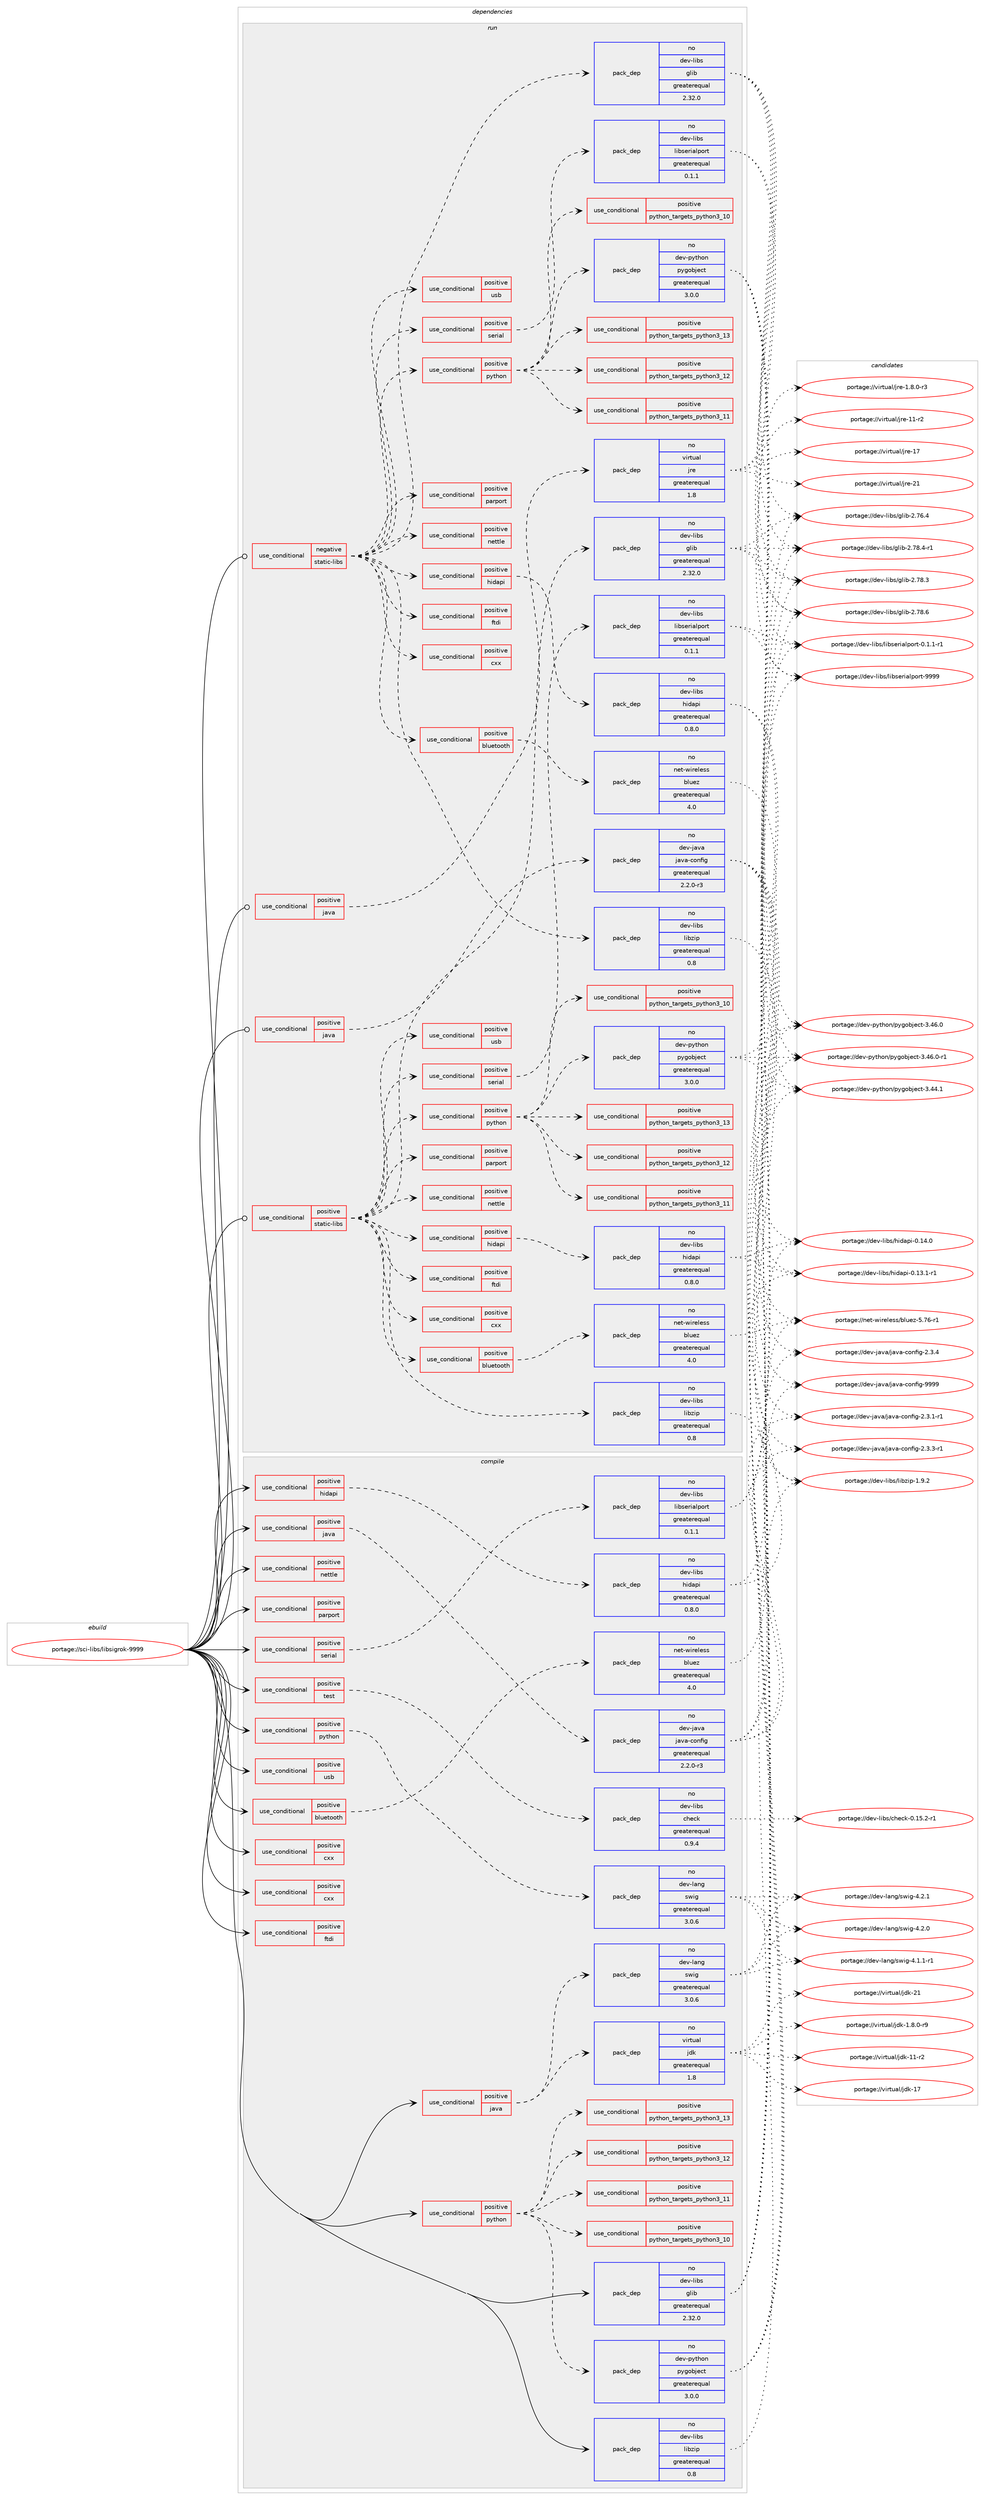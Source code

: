 digraph prolog {

# *************
# Graph options
# *************

newrank=true;
concentrate=true;
compound=true;
graph [rankdir=LR,fontname=Helvetica,fontsize=10,ranksep=1.5];#, ranksep=2.5, nodesep=0.2];
edge  [arrowhead=vee];
node  [fontname=Helvetica,fontsize=10];

# **********
# The ebuild
# **********

subgraph cluster_leftcol {
color=gray;
rank=same;
label=<<i>ebuild</i>>;
id [label="portage://sci-libs/libsigrok-9999", color=red, width=4, href="../sci-libs/libsigrok-9999.svg"];
}

# ****************
# The dependencies
# ****************

subgraph cluster_midcol {
color=gray;
label=<<i>dependencies</i>>;
subgraph cluster_compile {
fillcolor="#eeeeee";
style=filled;
label=<<i>compile</i>>;
subgraph cond104077 {
dependency201967 [label=<<TABLE BORDER="0" CELLBORDER="1" CELLSPACING="0" CELLPADDING="4"><TR><TD ROWSPAN="3" CELLPADDING="10">use_conditional</TD></TR><TR><TD>positive</TD></TR><TR><TD>bluetooth</TD></TR></TABLE>>, shape=none, color=red];
subgraph pack95085 {
dependency201968 [label=<<TABLE BORDER="0" CELLBORDER="1" CELLSPACING="0" CELLPADDING="4" WIDTH="220"><TR><TD ROWSPAN="6" CELLPADDING="30">pack_dep</TD></TR><TR><TD WIDTH="110">no</TD></TR><TR><TD>net-wireless</TD></TR><TR><TD>bluez</TD></TR><TR><TD>greaterequal</TD></TR><TR><TD>4.0</TD></TR></TABLE>>, shape=none, color=blue];
}
dependency201967:e -> dependency201968:w [weight=20,style="dashed",arrowhead="vee"];
}
id:e -> dependency201967:w [weight=20,style="solid",arrowhead="vee"];
subgraph cond104078 {
dependency201969 [label=<<TABLE BORDER="0" CELLBORDER="1" CELLSPACING="0" CELLPADDING="4"><TR><TD ROWSPAN="3" CELLPADDING="10">use_conditional</TD></TR><TR><TD>positive</TD></TR><TR><TD>cxx</TD></TR></TABLE>>, shape=none, color=red];
# *** BEGIN UNKNOWN DEPENDENCY TYPE (TODO) ***
# dependency201969 -> package_dependency(portage://sci-libs/libsigrok-9999,install,no,app-text,doxygen,none,[,,],[],[])
# *** END UNKNOWN DEPENDENCY TYPE (TODO) ***

}
id:e -> dependency201969:w [weight=20,style="solid",arrowhead="vee"];
subgraph cond104079 {
dependency201970 [label=<<TABLE BORDER="0" CELLBORDER="1" CELLSPACING="0" CELLPADDING="4"><TR><TD ROWSPAN="3" CELLPADDING="10">use_conditional</TD></TR><TR><TD>positive</TD></TR><TR><TD>cxx</TD></TR></TABLE>>, shape=none, color=red];
# *** BEGIN UNKNOWN DEPENDENCY TYPE (TODO) ***
# dependency201970 -> package_dependency(portage://sci-libs/libsigrok-9999,install,no,dev-cpp,glibmm,none,[,,],[slot(2)],[])
# *** END UNKNOWN DEPENDENCY TYPE (TODO) ***

}
id:e -> dependency201970:w [weight=20,style="solid",arrowhead="vee"];
subgraph cond104080 {
dependency201971 [label=<<TABLE BORDER="0" CELLBORDER="1" CELLSPACING="0" CELLPADDING="4"><TR><TD ROWSPAN="3" CELLPADDING="10">use_conditional</TD></TR><TR><TD>positive</TD></TR><TR><TD>ftdi</TD></TR></TABLE>>, shape=none, color=red];
# *** BEGIN UNKNOWN DEPENDENCY TYPE (TODO) ***
# dependency201971 -> package_dependency(portage://sci-libs/libsigrok-9999,install,no,dev-embedded,libftdi,none,[,,],[slot(1)],[])
# *** END UNKNOWN DEPENDENCY TYPE (TODO) ***

}
id:e -> dependency201971:w [weight=20,style="solid",arrowhead="vee"];
subgraph cond104081 {
dependency201972 [label=<<TABLE BORDER="0" CELLBORDER="1" CELLSPACING="0" CELLPADDING="4"><TR><TD ROWSPAN="3" CELLPADDING="10">use_conditional</TD></TR><TR><TD>positive</TD></TR><TR><TD>hidapi</TD></TR></TABLE>>, shape=none, color=red];
subgraph pack95086 {
dependency201973 [label=<<TABLE BORDER="0" CELLBORDER="1" CELLSPACING="0" CELLPADDING="4" WIDTH="220"><TR><TD ROWSPAN="6" CELLPADDING="30">pack_dep</TD></TR><TR><TD WIDTH="110">no</TD></TR><TR><TD>dev-libs</TD></TR><TR><TD>hidapi</TD></TR><TR><TD>greaterequal</TD></TR><TR><TD>0.8.0</TD></TR></TABLE>>, shape=none, color=blue];
}
dependency201972:e -> dependency201973:w [weight=20,style="dashed",arrowhead="vee"];
}
id:e -> dependency201972:w [weight=20,style="solid",arrowhead="vee"];
subgraph cond104082 {
dependency201974 [label=<<TABLE BORDER="0" CELLBORDER="1" CELLSPACING="0" CELLPADDING="4"><TR><TD ROWSPAN="3" CELLPADDING="10">use_conditional</TD></TR><TR><TD>positive</TD></TR><TR><TD>java</TD></TR></TABLE>>, shape=none, color=red];
subgraph pack95087 {
dependency201975 [label=<<TABLE BORDER="0" CELLBORDER="1" CELLSPACING="0" CELLPADDING="4" WIDTH="220"><TR><TD ROWSPAN="6" CELLPADDING="30">pack_dep</TD></TR><TR><TD WIDTH="110">no</TD></TR><TR><TD>dev-java</TD></TR><TR><TD>java-config</TD></TR><TR><TD>greaterequal</TD></TR><TR><TD>2.2.0-r3</TD></TR></TABLE>>, shape=none, color=blue];
}
dependency201974:e -> dependency201975:w [weight=20,style="dashed",arrowhead="vee"];
}
id:e -> dependency201974:w [weight=20,style="solid",arrowhead="vee"];
subgraph cond104083 {
dependency201976 [label=<<TABLE BORDER="0" CELLBORDER="1" CELLSPACING="0" CELLPADDING="4"><TR><TD ROWSPAN="3" CELLPADDING="10">use_conditional</TD></TR><TR><TD>positive</TD></TR><TR><TD>java</TD></TR></TABLE>>, shape=none, color=red];
subgraph pack95088 {
dependency201977 [label=<<TABLE BORDER="0" CELLBORDER="1" CELLSPACING="0" CELLPADDING="4" WIDTH="220"><TR><TD ROWSPAN="6" CELLPADDING="30">pack_dep</TD></TR><TR><TD WIDTH="110">no</TD></TR><TR><TD>dev-lang</TD></TR><TR><TD>swig</TD></TR><TR><TD>greaterequal</TD></TR><TR><TD>3.0.6</TD></TR></TABLE>>, shape=none, color=blue];
}
dependency201976:e -> dependency201977:w [weight=20,style="dashed",arrowhead="vee"];
subgraph pack95089 {
dependency201978 [label=<<TABLE BORDER="0" CELLBORDER="1" CELLSPACING="0" CELLPADDING="4" WIDTH="220"><TR><TD ROWSPAN="6" CELLPADDING="30">pack_dep</TD></TR><TR><TD WIDTH="110">no</TD></TR><TR><TD>virtual</TD></TR><TR><TD>jdk</TD></TR><TR><TD>greaterequal</TD></TR><TR><TD>1.8</TD></TR></TABLE>>, shape=none, color=blue];
}
dependency201976:e -> dependency201978:w [weight=20,style="dashed",arrowhead="vee"];
}
id:e -> dependency201976:w [weight=20,style="solid",arrowhead="vee"];
subgraph cond104084 {
dependency201979 [label=<<TABLE BORDER="0" CELLBORDER="1" CELLSPACING="0" CELLPADDING="4"><TR><TD ROWSPAN="3" CELLPADDING="10">use_conditional</TD></TR><TR><TD>positive</TD></TR><TR><TD>nettle</TD></TR></TABLE>>, shape=none, color=red];
# *** BEGIN UNKNOWN DEPENDENCY TYPE (TODO) ***
# dependency201979 -> package_dependency(portage://sci-libs/libsigrok-9999,install,no,dev-libs,nettle,none,[,,],any_same_slot,[])
# *** END UNKNOWN DEPENDENCY TYPE (TODO) ***

}
id:e -> dependency201979:w [weight=20,style="solid",arrowhead="vee"];
subgraph cond104085 {
dependency201980 [label=<<TABLE BORDER="0" CELLBORDER="1" CELLSPACING="0" CELLPADDING="4"><TR><TD ROWSPAN="3" CELLPADDING="10">use_conditional</TD></TR><TR><TD>positive</TD></TR><TR><TD>parport</TD></TR></TABLE>>, shape=none, color=red];
# *** BEGIN UNKNOWN DEPENDENCY TYPE (TODO) ***
# dependency201980 -> package_dependency(portage://sci-libs/libsigrok-9999,install,no,sys-libs,libieee1284,none,[,,],[],[])
# *** END UNKNOWN DEPENDENCY TYPE (TODO) ***

}
id:e -> dependency201980:w [weight=20,style="solid",arrowhead="vee"];
subgraph cond104086 {
dependency201981 [label=<<TABLE BORDER="0" CELLBORDER="1" CELLSPACING="0" CELLPADDING="4"><TR><TD ROWSPAN="3" CELLPADDING="10">use_conditional</TD></TR><TR><TD>positive</TD></TR><TR><TD>python</TD></TR></TABLE>>, shape=none, color=red];
subgraph cond104087 {
dependency201982 [label=<<TABLE BORDER="0" CELLBORDER="1" CELLSPACING="0" CELLPADDING="4"><TR><TD ROWSPAN="3" CELLPADDING="10">use_conditional</TD></TR><TR><TD>positive</TD></TR><TR><TD>python_targets_python3_10</TD></TR></TABLE>>, shape=none, color=red];
# *** BEGIN UNKNOWN DEPENDENCY TYPE (TODO) ***
# dependency201982 -> package_dependency(portage://sci-libs/libsigrok-9999,install,no,dev-lang,python,none,[,,],[slot(3.10)],[])
# *** END UNKNOWN DEPENDENCY TYPE (TODO) ***

}
dependency201981:e -> dependency201982:w [weight=20,style="dashed",arrowhead="vee"];
subgraph cond104088 {
dependency201983 [label=<<TABLE BORDER="0" CELLBORDER="1" CELLSPACING="0" CELLPADDING="4"><TR><TD ROWSPAN="3" CELLPADDING="10">use_conditional</TD></TR><TR><TD>positive</TD></TR><TR><TD>python_targets_python3_11</TD></TR></TABLE>>, shape=none, color=red];
# *** BEGIN UNKNOWN DEPENDENCY TYPE (TODO) ***
# dependency201983 -> package_dependency(portage://sci-libs/libsigrok-9999,install,no,dev-lang,python,none,[,,],[slot(3.11)],[])
# *** END UNKNOWN DEPENDENCY TYPE (TODO) ***

}
dependency201981:e -> dependency201983:w [weight=20,style="dashed",arrowhead="vee"];
subgraph cond104089 {
dependency201984 [label=<<TABLE BORDER="0" CELLBORDER="1" CELLSPACING="0" CELLPADDING="4"><TR><TD ROWSPAN="3" CELLPADDING="10">use_conditional</TD></TR><TR><TD>positive</TD></TR><TR><TD>python_targets_python3_12</TD></TR></TABLE>>, shape=none, color=red];
# *** BEGIN UNKNOWN DEPENDENCY TYPE (TODO) ***
# dependency201984 -> package_dependency(portage://sci-libs/libsigrok-9999,install,no,dev-lang,python,none,[,,],[slot(3.12)],[])
# *** END UNKNOWN DEPENDENCY TYPE (TODO) ***

}
dependency201981:e -> dependency201984:w [weight=20,style="dashed",arrowhead="vee"];
subgraph cond104090 {
dependency201985 [label=<<TABLE BORDER="0" CELLBORDER="1" CELLSPACING="0" CELLPADDING="4"><TR><TD ROWSPAN="3" CELLPADDING="10">use_conditional</TD></TR><TR><TD>positive</TD></TR><TR><TD>python_targets_python3_13</TD></TR></TABLE>>, shape=none, color=red];
# *** BEGIN UNKNOWN DEPENDENCY TYPE (TODO) ***
# dependency201985 -> package_dependency(portage://sci-libs/libsigrok-9999,install,no,dev-lang,python,none,[,,],[slot(3.13)],[])
# *** END UNKNOWN DEPENDENCY TYPE (TODO) ***

}
dependency201981:e -> dependency201985:w [weight=20,style="dashed",arrowhead="vee"];
subgraph pack95090 {
dependency201986 [label=<<TABLE BORDER="0" CELLBORDER="1" CELLSPACING="0" CELLPADDING="4" WIDTH="220"><TR><TD ROWSPAN="6" CELLPADDING="30">pack_dep</TD></TR><TR><TD WIDTH="110">no</TD></TR><TR><TD>dev-python</TD></TR><TR><TD>pygobject</TD></TR><TR><TD>greaterequal</TD></TR><TR><TD>3.0.0</TD></TR></TABLE>>, shape=none, color=blue];
}
dependency201981:e -> dependency201986:w [weight=20,style="dashed",arrowhead="vee"];
}
id:e -> dependency201981:w [weight=20,style="solid",arrowhead="vee"];
subgraph cond104091 {
dependency201987 [label=<<TABLE BORDER="0" CELLBORDER="1" CELLSPACING="0" CELLPADDING="4"><TR><TD ROWSPAN="3" CELLPADDING="10">use_conditional</TD></TR><TR><TD>positive</TD></TR><TR><TD>python</TD></TR></TABLE>>, shape=none, color=red];
subgraph pack95091 {
dependency201988 [label=<<TABLE BORDER="0" CELLBORDER="1" CELLSPACING="0" CELLPADDING="4" WIDTH="220"><TR><TD ROWSPAN="6" CELLPADDING="30">pack_dep</TD></TR><TR><TD WIDTH="110">no</TD></TR><TR><TD>dev-lang</TD></TR><TR><TD>swig</TD></TR><TR><TD>greaterequal</TD></TR><TR><TD>3.0.6</TD></TR></TABLE>>, shape=none, color=blue];
}
dependency201987:e -> dependency201988:w [weight=20,style="dashed",arrowhead="vee"];
# *** BEGIN UNKNOWN DEPENDENCY TYPE (TODO) ***
# dependency201987 -> package_dependency(portage://sci-libs/libsigrok-9999,install,no,dev-python,numpy,none,[,,],[],[use(optenable(python_targets_python3_10),negative),use(optenable(python_targets_python3_11),negative),use(optenable(python_targets_python3_12),negative),use(optenable(python_targets_python3_13),negative)])
# *** END UNKNOWN DEPENDENCY TYPE (TODO) ***

# *** BEGIN UNKNOWN DEPENDENCY TYPE (TODO) ***
# dependency201987 -> package_dependency(portage://sci-libs/libsigrok-9999,install,no,dev-python,setuptools,none,[,,],[],[use(optenable(python_targets_python3_10),negative),use(optenable(python_targets_python3_11),negative),use(optenable(python_targets_python3_12),negative),use(optenable(python_targets_python3_13),negative)])
# *** END UNKNOWN DEPENDENCY TYPE (TODO) ***

}
id:e -> dependency201987:w [weight=20,style="solid",arrowhead="vee"];
subgraph cond104092 {
dependency201989 [label=<<TABLE BORDER="0" CELLBORDER="1" CELLSPACING="0" CELLPADDING="4"><TR><TD ROWSPAN="3" CELLPADDING="10">use_conditional</TD></TR><TR><TD>positive</TD></TR><TR><TD>serial</TD></TR></TABLE>>, shape=none, color=red];
subgraph pack95092 {
dependency201990 [label=<<TABLE BORDER="0" CELLBORDER="1" CELLSPACING="0" CELLPADDING="4" WIDTH="220"><TR><TD ROWSPAN="6" CELLPADDING="30">pack_dep</TD></TR><TR><TD WIDTH="110">no</TD></TR><TR><TD>dev-libs</TD></TR><TR><TD>libserialport</TD></TR><TR><TD>greaterequal</TD></TR><TR><TD>0.1.1</TD></TR></TABLE>>, shape=none, color=blue];
}
dependency201989:e -> dependency201990:w [weight=20,style="dashed",arrowhead="vee"];
}
id:e -> dependency201989:w [weight=20,style="solid",arrowhead="vee"];
subgraph cond104093 {
dependency201991 [label=<<TABLE BORDER="0" CELLBORDER="1" CELLSPACING="0" CELLPADDING="4"><TR><TD ROWSPAN="3" CELLPADDING="10">use_conditional</TD></TR><TR><TD>positive</TD></TR><TR><TD>test</TD></TR></TABLE>>, shape=none, color=red];
subgraph pack95093 {
dependency201992 [label=<<TABLE BORDER="0" CELLBORDER="1" CELLSPACING="0" CELLPADDING="4" WIDTH="220"><TR><TD ROWSPAN="6" CELLPADDING="30">pack_dep</TD></TR><TR><TD WIDTH="110">no</TD></TR><TR><TD>dev-libs</TD></TR><TR><TD>check</TD></TR><TR><TD>greaterequal</TD></TR><TR><TD>0.9.4</TD></TR></TABLE>>, shape=none, color=blue];
}
dependency201991:e -> dependency201992:w [weight=20,style="dashed",arrowhead="vee"];
}
id:e -> dependency201991:w [weight=20,style="solid",arrowhead="vee"];
subgraph cond104094 {
dependency201993 [label=<<TABLE BORDER="0" CELLBORDER="1" CELLSPACING="0" CELLPADDING="4"><TR><TD ROWSPAN="3" CELLPADDING="10">use_conditional</TD></TR><TR><TD>positive</TD></TR><TR><TD>usb</TD></TR></TABLE>>, shape=none, color=red];
# *** BEGIN UNKNOWN DEPENDENCY TYPE (TODO) ***
# dependency201993 -> package_dependency(portage://sci-libs/libsigrok-9999,install,no,virtual,libusb,none,[,,],[slot(1)],[])
# *** END UNKNOWN DEPENDENCY TYPE (TODO) ***

}
id:e -> dependency201993:w [weight=20,style="solid",arrowhead="vee"];
subgraph pack95094 {
dependency201994 [label=<<TABLE BORDER="0" CELLBORDER="1" CELLSPACING="0" CELLPADDING="4" WIDTH="220"><TR><TD ROWSPAN="6" CELLPADDING="30">pack_dep</TD></TR><TR><TD WIDTH="110">no</TD></TR><TR><TD>dev-libs</TD></TR><TR><TD>glib</TD></TR><TR><TD>greaterequal</TD></TR><TR><TD>2.32.0</TD></TR></TABLE>>, shape=none, color=blue];
}
id:e -> dependency201994:w [weight=20,style="solid",arrowhead="vee"];
subgraph pack95095 {
dependency201995 [label=<<TABLE BORDER="0" CELLBORDER="1" CELLSPACING="0" CELLPADDING="4" WIDTH="220"><TR><TD ROWSPAN="6" CELLPADDING="30">pack_dep</TD></TR><TR><TD WIDTH="110">no</TD></TR><TR><TD>dev-libs</TD></TR><TR><TD>libzip</TD></TR><TR><TD>greaterequal</TD></TR><TR><TD>0.8</TD></TR></TABLE>>, shape=none, color=blue];
}
id:e -> dependency201995:w [weight=20,style="solid",arrowhead="vee"];
# *** BEGIN UNKNOWN DEPENDENCY TYPE (TODO) ***
# id -> package_dependency(portage://sci-libs/libsigrok-9999,install,no,virtual,pkgconfig,none,[,,],[],[])
# *** END UNKNOWN DEPENDENCY TYPE (TODO) ***

}
subgraph cluster_compileandrun {
fillcolor="#eeeeee";
style=filled;
label=<<i>compile and run</i>>;
}
subgraph cluster_run {
fillcolor="#eeeeee";
style=filled;
label=<<i>run</i>>;
subgraph cond104095 {
dependency201996 [label=<<TABLE BORDER="0" CELLBORDER="1" CELLSPACING="0" CELLPADDING="4"><TR><TD ROWSPAN="3" CELLPADDING="10">use_conditional</TD></TR><TR><TD>negative</TD></TR><TR><TD>static-libs</TD></TR></TABLE>>, shape=none, color=red];
subgraph pack95096 {
dependency201997 [label=<<TABLE BORDER="0" CELLBORDER="1" CELLSPACING="0" CELLPADDING="4" WIDTH="220"><TR><TD ROWSPAN="6" CELLPADDING="30">pack_dep</TD></TR><TR><TD WIDTH="110">no</TD></TR><TR><TD>dev-libs</TD></TR><TR><TD>glib</TD></TR><TR><TD>greaterequal</TD></TR><TR><TD>2.32.0</TD></TR></TABLE>>, shape=none, color=blue];
}
dependency201996:e -> dependency201997:w [weight=20,style="dashed",arrowhead="vee"];
subgraph pack95097 {
dependency201998 [label=<<TABLE BORDER="0" CELLBORDER="1" CELLSPACING="0" CELLPADDING="4" WIDTH="220"><TR><TD ROWSPAN="6" CELLPADDING="30">pack_dep</TD></TR><TR><TD WIDTH="110">no</TD></TR><TR><TD>dev-libs</TD></TR><TR><TD>libzip</TD></TR><TR><TD>greaterequal</TD></TR><TR><TD>0.8</TD></TR></TABLE>>, shape=none, color=blue];
}
dependency201996:e -> dependency201998:w [weight=20,style="dashed",arrowhead="vee"];
subgraph cond104096 {
dependency201999 [label=<<TABLE BORDER="0" CELLBORDER="1" CELLSPACING="0" CELLPADDING="4"><TR><TD ROWSPAN="3" CELLPADDING="10">use_conditional</TD></TR><TR><TD>positive</TD></TR><TR><TD>bluetooth</TD></TR></TABLE>>, shape=none, color=red];
subgraph pack95098 {
dependency202000 [label=<<TABLE BORDER="0" CELLBORDER="1" CELLSPACING="0" CELLPADDING="4" WIDTH="220"><TR><TD ROWSPAN="6" CELLPADDING="30">pack_dep</TD></TR><TR><TD WIDTH="110">no</TD></TR><TR><TD>net-wireless</TD></TR><TR><TD>bluez</TD></TR><TR><TD>greaterequal</TD></TR><TR><TD>4.0</TD></TR></TABLE>>, shape=none, color=blue];
}
dependency201999:e -> dependency202000:w [weight=20,style="dashed",arrowhead="vee"];
}
dependency201996:e -> dependency201999:w [weight=20,style="dashed",arrowhead="vee"];
subgraph cond104097 {
dependency202001 [label=<<TABLE BORDER="0" CELLBORDER="1" CELLSPACING="0" CELLPADDING="4"><TR><TD ROWSPAN="3" CELLPADDING="10">use_conditional</TD></TR><TR><TD>positive</TD></TR><TR><TD>cxx</TD></TR></TABLE>>, shape=none, color=red];
# *** BEGIN UNKNOWN DEPENDENCY TYPE (TODO) ***
# dependency202001 -> package_dependency(portage://sci-libs/libsigrok-9999,run,no,dev-cpp,glibmm,none,[,,],[slot(2)],[])
# *** END UNKNOWN DEPENDENCY TYPE (TODO) ***

}
dependency201996:e -> dependency202001:w [weight=20,style="dashed",arrowhead="vee"];
subgraph cond104098 {
dependency202002 [label=<<TABLE BORDER="0" CELLBORDER="1" CELLSPACING="0" CELLPADDING="4"><TR><TD ROWSPAN="3" CELLPADDING="10">use_conditional</TD></TR><TR><TD>positive</TD></TR><TR><TD>ftdi</TD></TR></TABLE>>, shape=none, color=red];
# *** BEGIN UNKNOWN DEPENDENCY TYPE (TODO) ***
# dependency202002 -> package_dependency(portage://sci-libs/libsigrok-9999,run,no,dev-embedded,libftdi,none,[,,],[slot(1)],[])
# *** END UNKNOWN DEPENDENCY TYPE (TODO) ***

}
dependency201996:e -> dependency202002:w [weight=20,style="dashed",arrowhead="vee"];
subgraph cond104099 {
dependency202003 [label=<<TABLE BORDER="0" CELLBORDER="1" CELLSPACING="0" CELLPADDING="4"><TR><TD ROWSPAN="3" CELLPADDING="10">use_conditional</TD></TR><TR><TD>positive</TD></TR><TR><TD>hidapi</TD></TR></TABLE>>, shape=none, color=red];
subgraph pack95099 {
dependency202004 [label=<<TABLE BORDER="0" CELLBORDER="1" CELLSPACING="0" CELLPADDING="4" WIDTH="220"><TR><TD ROWSPAN="6" CELLPADDING="30">pack_dep</TD></TR><TR><TD WIDTH="110">no</TD></TR><TR><TD>dev-libs</TD></TR><TR><TD>hidapi</TD></TR><TR><TD>greaterequal</TD></TR><TR><TD>0.8.0</TD></TR></TABLE>>, shape=none, color=blue];
}
dependency202003:e -> dependency202004:w [weight=20,style="dashed",arrowhead="vee"];
}
dependency201996:e -> dependency202003:w [weight=20,style="dashed",arrowhead="vee"];
subgraph cond104100 {
dependency202005 [label=<<TABLE BORDER="0" CELLBORDER="1" CELLSPACING="0" CELLPADDING="4"><TR><TD ROWSPAN="3" CELLPADDING="10">use_conditional</TD></TR><TR><TD>positive</TD></TR><TR><TD>nettle</TD></TR></TABLE>>, shape=none, color=red];
# *** BEGIN UNKNOWN DEPENDENCY TYPE (TODO) ***
# dependency202005 -> package_dependency(portage://sci-libs/libsigrok-9999,run,no,dev-libs,nettle,none,[,,],any_same_slot,[])
# *** END UNKNOWN DEPENDENCY TYPE (TODO) ***

}
dependency201996:e -> dependency202005:w [weight=20,style="dashed",arrowhead="vee"];
subgraph cond104101 {
dependency202006 [label=<<TABLE BORDER="0" CELLBORDER="1" CELLSPACING="0" CELLPADDING="4"><TR><TD ROWSPAN="3" CELLPADDING="10">use_conditional</TD></TR><TR><TD>positive</TD></TR><TR><TD>parport</TD></TR></TABLE>>, shape=none, color=red];
# *** BEGIN UNKNOWN DEPENDENCY TYPE (TODO) ***
# dependency202006 -> package_dependency(portage://sci-libs/libsigrok-9999,run,no,sys-libs,libieee1284,none,[,,],[],[])
# *** END UNKNOWN DEPENDENCY TYPE (TODO) ***

}
dependency201996:e -> dependency202006:w [weight=20,style="dashed",arrowhead="vee"];
subgraph cond104102 {
dependency202007 [label=<<TABLE BORDER="0" CELLBORDER="1" CELLSPACING="0" CELLPADDING="4"><TR><TD ROWSPAN="3" CELLPADDING="10">use_conditional</TD></TR><TR><TD>positive</TD></TR><TR><TD>python</TD></TR></TABLE>>, shape=none, color=red];
subgraph cond104103 {
dependency202008 [label=<<TABLE BORDER="0" CELLBORDER="1" CELLSPACING="0" CELLPADDING="4"><TR><TD ROWSPAN="3" CELLPADDING="10">use_conditional</TD></TR><TR><TD>positive</TD></TR><TR><TD>python_targets_python3_10</TD></TR></TABLE>>, shape=none, color=red];
# *** BEGIN UNKNOWN DEPENDENCY TYPE (TODO) ***
# dependency202008 -> package_dependency(portage://sci-libs/libsigrok-9999,run,no,dev-lang,python,none,[,,],[slot(3.10)],[])
# *** END UNKNOWN DEPENDENCY TYPE (TODO) ***

}
dependency202007:e -> dependency202008:w [weight=20,style="dashed",arrowhead="vee"];
subgraph cond104104 {
dependency202009 [label=<<TABLE BORDER="0" CELLBORDER="1" CELLSPACING="0" CELLPADDING="4"><TR><TD ROWSPAN="3" CELLPADDING="10">use_conditional</TD></TR><TR><TD>positive</TD></TR><TR><TD>python_targets_python3_11</TD></TR></TABLE>>, shape=none, color=red];
# *** BEGIN UNKNOWN DEPENDENCY TYPE (TODO) ***
# dependency202009 -> package_dependency(portage://sci-libs/libsigrok-9999,run,no,dev-lang,python,none,[,,],[slot(3.11)],[])
# *** END UNKNOWN DEPENDENCY TYPE (TODO) ***

}
dependency202007:e -> dependency202009:w [weight=20,style="dashed",arrowhead="vee"];
subgraph cond104105 {
dependency202010 [label=<<TABLE BORDER="0" CELLBORDER="1" CELLSPACING="0" CELLPADDING="4"><TR><TD ROWSPAN="3" CELLPADDING="10">use_conditional</TD></TR><TR><TD>positive</TD></TR><TR><TD>python_targets_python3_12</TD></TR></TABLE>>, shape=none, color=red];
# *** BEGIN UNKNOWN DEPENDENCY TYPE (TODO) ***
# dependency202010 -> package_dependency(portage://sci-libs/libsigrok-9999,run,no,dev-lang,python,none,[,,],[slot(3.12)],[])
# *** END UNKNOWN DEPENDENCY TYPE (TODO) ***

}
dependency202007:e -> dependency202010:w [weight=20,style="dashed",arrowhead="vee"];
subgraph cond104106 {
dependency202011 [label=<<TABLE BORDER="0" CELLBORDER="1" CELLSPACING="0" CELLPADDING="4"><TR><TD ROWSPAN="3" CELLPADDING="10">use_conditional</TD></TR><TR><TD>positive</TD></TR><TR><TD>python_targets_python3_13</TD></TR></TABLE>>, shape=none, color=red];
# *** BEGIN UNKNOWN DEPENDENCY TYPE (TODO) ***
# dependency202011 -> package_dependency(portage://sci-libs/libsigrok-9999,run,no,dev-lang,python,none,[,,],[slot(3.13)],[])
# *** END UNKNOWN DEPENDENCY TYPE (TODO) ***

}
dependency202007:e -> dependency202011:w [weight=20,style="dashed",arrowhead="vee"];
subgraph pack95100 {
dependency202012 [label=<<TABLE BORDER="0" CELLBORDER="1" CELLSPACING="0" CELLPADDING="4" WIDTH="220"><TR><TD ROWSPAN="6" CELLPADDING="30">pack_dep</TD></TR><TR><TD WIDTH="110">no</TD></TR><TR><TD>dev-python</TD></TR><TR><TD>pygobject</TD></TR><TR><TD>greaterequal</TD></TR><TR><TD>3.0.0</TD></TR></TABLE>>, shape=none, color=blue];
}
dependency202007:e -> dependency202012:w [weight=20,style="dashed",arrowhead="vee"];
}
dependency201996:e -> dependency202007:w [weight=20,style="dashed",arrowhead="vee"];
subgraph cond104107 {
dependency202013 [label=<<TABLE BORDER="0" CELLBORDER="1" CELLSPACING="0" CELLPADDING="4"><TR><TD ROWSPAN="3" CELLPADDING="10">use_conditional</TD></TR><TR><TD>positive</TD></TR><TR><TD>serial</TD></TR></TABLE>>, shape=none, color=red];
subgraph pack95101 {
dependency202014 [label=<<TABLE BORDER="0" CELLBORDER="1" CELLSPACING="0" CELLPADDING="4" WIDTH="220"><TR><TD ROWSPAN="6" CELLPADDING="30">pack_dep</TD></TR><TR><TD WIDTH="110">no</TD></TR><TR><TD>dev-libs</TD></TR><TR><TD>libserialport</TD></TR><TR><TD>greaterequal</TD></TR><TR><TD>0.1.1</TD></TR></TABLE>>, shape=none, color=blue];
}
dependency202013:e -> dependency202014:w [weight=20,style="dashed",arrowhead="vee"];
}
dependency201996:e -> dependency202013:w [weight=20,style="dashed",arrowhead="vee"];
subgraph cond104108 {
dependency202015 [label=<<TABLE BORDER="0" CELLBORDER="1" CELLSPACING="0" CELLPADDING="4"><TR><TD ROWSPAN="3" CELLPADDING="10">use_conditional</TD></TR><TR><TD>positive</TD></TR><TR><TD>usb</TD></TR></TABLE>>, shape=none, color=red];
# *** BEGIN UNKNOWN DEPENDENCY TYPE (TODO) ***
# dependency202015 -> package_dependency(portage://sci-libs/libsigrok-9999,run,no,virtual,libusb,none,[,,],[slot(1)],[])
# *** END UNKNOWN DEPENDENCY TYPE (TODO) ***

}
dependency201996:e -> dependency202015:w [weight=20,style="dashed",arrowhead="vee"];
}
id:e -> dependency201996:w [weight=20,style="solid",arrowhead="odot"];
subgraph cond104109 {
dependency202016 [label=<<TABLE BORDER="0" CELLBORDER="1" CELLSPACING="0" CELLPADDING="4"><TR><TD ROWSPAN="3" CELLPADDING="10">use_conditional</TD></TR><TR><TD>positive</TD></TR><TR><TD>java</TD></TR></TABLE>>, shape=none, color=red];
subgraph pack95102 {
dependency202017 [label=<<TABLE BORDER="0" CELLBORDER="1" CELLSPACING="0" CELLPADDING="4" WIDTH="220"><TR><TD ROWSPAN="6" CELLPADDING="30">pack_dep</TD></TR><TR><TD WIDTH="110">no</TD></TR><TR><TD>dev-java</TD></TR><TR><TD>java-config</TD></TR><TR><TD>greaterequal</TD></TR><TR><TD>2.2.0-r3</TD></TR></TABLE>>, shape=none, color=blue];
}
dependency202016:e -> dependency202017:w [weight=20,style="dashed",arrowhead="vee"];
}
id:e -> dependency202016:w [weight=20,style="solid",arrowhead="odot"];
subgraph cond104110 {
dependency202018 [label=<<TABLE BORDER="0" CELLBORDER="1" CELLSPACING="0" CELLPADDING="4"><TR><TD ROWSPAN="3" CELLPADDING="10">use_conditional</TD></TR><TR><TD>positive</TD></TR><TR><TD>java</TD></TR></TABLE>>, shape=none, color=red];
subgraph pack95103 {
dependency202019 [label=<<TABLE BORDER="0" CELLBORDER="1" CELLSPACING="0" CELLPADDING="4" WIDTH="220"><TR><TD ROWSPAN="6" CELLPADDING="30">pack_dep</TD></TR><TR><TD WIDTH="110">no</TD></TR><TR><TD>virtual</TD></TR><TR><TD>jre</TD></TR><TR><TD>greaterequal</TD></TR><TR><TD>1.8</TD></TR></TABLE>>, shape=none, color=blue];
}
dependency202018:e -> dependency202019:w [weight=20,style="dashed",arrowhead="vee"];
}
id:e -> dependency202018:w [weight=20,style="solid",arrowhead="odot"];
subgraph cond104111 {
dependency202020 [label=<<TABLE BORDER="0" CELLBORDER="1" CELLSPACING="0" CELLPADDING="4"><TR><TD ROWSPAN="3" CELLPADDING="10">use_conditional</TD></TR><TR><TD>positive</TD></TR><TR><TD>static-libs</TD></TR></TABLE>>, shape=none, color=red];
subgraph pack95104 {
dependency202021 [label=<<TABLE BORDER="0" CELLBORDER="1" CELLSPACING="0" CELLPADDING="4" WIDTH="220"><TR><TD ROWSPAN="6" CELLPADDING="30">pack_dep</TD></TR><TR><TD WIDTH="110">no</TD></TR><TR><TD>dev-libs</TD></TR><TR><TD>glib</TD></TR><TR><TD>greaterequal</TD></TR><TR><TD>2.32.0</TD></TR></TABLE>>, shape=none, color=blue];
}
dependency202020:e -> dependency202021:w [weight=20,style="dashed",arrowhead="vee"];
subgraph pack95105 {
dependency202022 [label=<<TABLE BORDER="0" CELLBORDER="1" CELLSPACING="0" CELLPADDING="4" WIDTH="220"><TR><TD ROWSPAN="6" CELLPADDING="30">pack_dep</TD></TR><TR><TD WIDTH="110">no</TD></TR><TR><TD>dev-libs</TD></TR><TR><TD>libzip</TD></TR><TR><TD>greaterequal</TD></TR><TR><TD>0.8</TD></TR></TABLE>>, shape=none, color=blue];
}
dependency202020:e -> dependency202022:w [weight=20,style="dashed",arrowhead="vee"];
subgraph cond104112 {
dependency202023 [label=<<TABLE BORDER="0" CELLBORDER="1" CELLSPACING="0" CELLPADDING="4"><TR><TD ROWSPAN="3" CELLPADDING="10">use_conditional</TD></TR><TR><TD>positive</TD></TR><TR><TD>bluetooth</TD></TR></TABLE>>, shape=none, color=red];
subgraph pack95106 {
dependency202024 [label=<<TABLE BORDER="0" CELLBORDER="1" CELLSPACING="0" CELLPADDING="4" WIDTH="220"><TR><TD ROWSPAN="6" CELLPADDING="30">pack_dep</TD></TR><TR><TD WIDTH="110">no</TD></TR><TR><TD>net-wireless</TD></TR><TR><TD>bluez</TD></TR><TR><TD>greaterequal</TD></TR><TR><TD>4.0</TD></TR></TABLE>>, shape=none, color=blue];
}
dependency202023:e -> dependency202024:w [weight=20,style="dashed",arrowhead="vee"];
}
dependency202020:e -> dependency202023:w [weight=20,style="dashed",arrowhead="vee"];
subgraph cond104113 {
dependency202025 [label=<<TABLE BORDER="0" CELLBORDER="1" CELLSPACING="0" CELLPADDING="4"><TR><TD ROWSPAN="3" CELLPADDING="10">use_conditional</TD></TR><TR><TD>positive</TD></TR><TR><TD>cxx</TD></TR></TABLE>>, shape=none, color=red];
# *** BEGIN UNKNOWN DEPENDENCY TYPE (TODO) ***
# dependency202025 -> package_dependency(portage://sci-libs/libsigrok-9999,run,no,dev-cpp,glibmm,none,[,,],[slot(2)],[use(enable(static-libs),positive)])
# *** END UNKNOWN DEPENDENCY TYPE (TODO) ***

}
dependency202020:e -> dependency202025:w [weight=20,style="dashed",arrowhead="vee"];
subgraph cond104114 {
dependency202026 [label=<<TABLE BORDER="0" CELLBORDER="1" CELLSPACING="0" CELLPADDING="4"><TR><TD ROWSPAN="3" CELLPADDING="10">use_conditional</TD></TR><TR><TD>positive</TD></TR><TR><TD>ftdi</TD></TR></TABLE>>, shape=none, color=red];
# *** BEGIN UNKNOWN DEPENDENCY TYPE (TODO) ***
# dependency202026 -> package_dependency(portage://sci-libs/libsigrok-9999,run,no,dev-embedded,libftdi,none,[,,],[slot(1)],[use(enable(static-libs),positive)])
# *** END UNKNOWN DEPENDENCY TYPE (TODO) ***

}
dependency202020:e -> dependency202026:w [weight=20,style="dashed",arrowhead="vee"];
subgraph cond104115 {
dependency202027 [label=<<TABLE BORDER="0" CELLBORDER="1" CELLSPACING="0" CELLPADDING="4"><TR><TD ROWSPAN="3" CELLPADDING="10">use_conditional</TD></TR><TR><TD>positive</TD></TR><TR><TD>hidapi</TD></TR></TABLE>>, shape=none, color=red];
subgraph pack95107 {
dependency202028 [label=<<TABLE BORDER="0" CELLBORDER="1" CELLSPACING="0" CELLPADDING="4" WIDTH="220"><TR><TD ROWSPAN="6" CELLPADDING="30">pack_dep</TD></TR><TR><TD WIDTH="110">no</TD></TR><TR><TD>dev-libs</TD></TR><TR><TD>hidapi</TD></TR><TR><TD>greaterequal</TD></TR><TR><TD>0.8.0</TD></TR></TABLE>>, shape=none, color=blue];
}
dependency202027:e -> dependency202028:w [weight=20,style="dashed",arrowhead="vee"];
}
dependency202020:e -> dependency202027:w [weight=20,style="dashed",arrowhead="vee"];
subgraph cond104116 {
dependency202029 [label=<<TABLE BORDER="0" CELLBORDER="1" CELLSPACING="0" CELLPADDING="4"><TR><TD ROWSPAN="3" CELLPADDING="10">use_conditional</TD></TR><TR><TD>positive</TD></TR><TR><TD>nettle</TD></TR></TABLE>>, shape=none, color=red];
# *** BEGIN UNKNOWN DEPENDENCY TYPE (TODO) ***
# dependency202029 -> package_dependency(portage://sci-libs/libsigrok-9999,run,no,dev-libs,nettle,none,[,,],any_same_slot,[use(enable(static-libs),positive)])
# *** END UNKNOWN DEPENDENCY TYPE (TODO) ***

}
dependency202020:e -> dependency202029:w [weight=20,style="dashed",arrowhead="vee"];
subgraph cond104117 {
dependency202030 [label=<<TABLE BORDER="0" CELLBORDER="1" CELLSPACING="0" CELLPADDING="4"><TR><TD ROWSPAN="3" CELLPADDING="10">use_conditional</TD></TR><TR><TD>positive</TD></TR><TR><TD>parport</TD></TR></TABLE>>, shape=none, color=red];
# *** BEGIN UNKNOWN DEPENDENCY TYPE (TODO) ***
# dependency202030 -> package_dependency(portage://sci-libs/libsigrok-9999,run,no,sys-libs,libieee1284,none,[,,],[],[use(enable(static-libs),positive)])
# *** END UNKNOWN DEPENDENCY TYPE (TODO) ***

}
dependency202020:e -> dependency202030:w [weight=20,style="dashed",arrowhead="vee"];
subgraph cond104118 {
dependency202031 [label=<<TABLE BORDER="0" CELLBORDER="1" CELLSPACING="0" CELLPADDING="4"><TR><TD ROWSPAN="3" CELLPADDING="10">use_conditional</TD></TR><TR><TD>positive</TD></TR><TR><TD>python</TD></TR></TABLE>>, shape=none, color=red];
subgraph cond104119 {
dependency202032 [label=<<TABLE BORDER="0" CELLBORDER="1" CELLSPACING="0" CELLPADDING="4"><TR><TD ROWSPAN="3" CELLPADDING="10">use_conditional</TD></TR><TR><TD>positive</TD></TR><TR><TD>python_targets_python3_10</TD></TR></TABLE>>, shape=none, color=red];
# *** BEGIN UNKNOWN DEPENDENCY TYPE (TODO) ***
# dependency202032 -> package_dependency(portage://sci-libs/libsigrok-9999,run,no,dev-lang,python,none,[,,],[slot(3.10)],[])
# *** END UNKNOWN DEPENDENCY TYPE (TODO) ***

}
dependency202031:e -> dependency202032:w [weight=20,style="dashed",arrowhead="vee"];
subgraph cond104120 {
dependency202033 [label=<<TABLE BORDER="0" CELLBORDER="1" CELLSPACING="0" CELLPADDING="4"><TR><TD ROWSPAN="3" CELLPADDING="10">use_conditional</TD></TR><TR><TD>positive</TD></TR><TR><TD>python_targets_python3_11</TD></TR></TABLE>>, shape=none, color=red];
# *** BEGIN UNKNOWN DEPENDENCY TYPE (TODO) ***
# dependency202033 -> package_dependency(portage://sci-libs/libsigrok-9999,run,no,dev-lang,python,none,[,,],[slot(3.11)],[])
# *** END UNKNOWN DEPENDENCY TYPE (TODO) ***

}
dependency202031:e -> dependency202033:w [weight=20,style="dashed",arrowhead="vee"];
subgraph cond104121 {
dependency202034 [label=<<TABLE BORDER="0" CELLBORDER="1" CELLSPACING="0" CELLPADDING="4"><TR><TD ROWSPAN="3" CELLPADDING="10">use_conditional</TD></TR><TR><TD>positive</TD></TR><TR><TD>python_targets_python3_12</TD></TR></TABLE>>, shape=none, color=red];
# *** BEGIN UNKNOWN DEPENDENCY TYPE (TODO) ***
# dependency202034 -> package_dependency(portage://sci-libs/libsigrok-9999,run,no,dev-lang,python,none,[,,],[slot(3.12)],[])
# *** END UNKNOWN DEPENDENCY TYPE (TODO) ***

}
dependency202031:e -> dependency202034:w [weight=20,style="dashed",arrowhead="vee"];
subgraph cond104122 {
dependency202035 [label=<<TABLE BORDER="0" CELLBORDER="1" CELLSPACING="0" CELLPADDING="4"><TR><TD ROWSPAN="3" CELLPADDING="10">use_conditional</TD></TR><TR><TD>positive</TD></TR><TR><TD>python_targets_python3_13</TD></TR></TABLE>>, shape=none, color=red];
# *** BEGIN UNKNOWN DEPENDENCY TYPE (TODO) ***
# dependency202035 -> package_dependency(portage://sci-libs/libsigrok-9999,run,no,dev-lang,python,none,[,,],[slot(3.13)],[])
# *** END UNKNOWN DEPENDENCY TYPE (TODO) ***

}
dependency202031:e -> dependency202035:w [weight=20,style="dashed",arrowhead="vee"];
subgraph pack95108 {
dependency202036 [label=<<TABLE BORDER="0" CELLBORDER="1" CELLSPACING="0" CELLPADDING="4" WIDTH="220"><TR><TD ROWSPAN="6" CELLPADDING="30">pack_dep</TD></TR><TR><TD WIDTH="110">no</TD></TR><TR><TD>dev-python</TD></TR><TR><TD>pygobject</TD></TR><TR><TD>greaterequal</TD></TR><TR><TD>3.0.0</TD></TR></TABLE>>, shape=none, color=blue];
}
dependency202031:e -> dependency202036:w [weight=20,style="dashed",arrowhead="vee"];
}
dependency202020:e -> dependency202031:w [weight=20,style="dashed",arrowhead="vee"];
subgraph cond104123 {
dependency202037 [label=<<TABLE BORDER="0" CELLBORDER="1" CELLSPACING="0" CELLPADDING="4"><TR><TD ROWSPAN="3" CELLPADDING="10">use_conditional</TD></TR><TR><TD>positive</TD></TR><TR><TD>serial</TD></TR></TABLE>>, shape=none, color=red];
subgraph pack95109 {
dependency202038 [label=<<TABLE BORDER="0" CELLBORDER="1" CELLSPACING="0" CELLPADDING="4" WIDTH="220"><TR><TD ROWSPAN="6" CELLPADDING="30">pack_dep</TD></TR><TR><TD WIDTH="110">no</TD></TR><TR><TD>dev-libs</TD></TR><TR><TD>libserialport</TD></TR><TR><TD>greaterequal</TD></TR><TR><TD>0.1.1</TD></TR></TABLE>>, shape=none, color=blue];
}
dependency202037:e -> dependency202038:w [weight=20,style="dashed",arrowhead="vee"];
}
dependency202020:e -> dependency202037:w [weight=20,style="dashed",arrowhead="vee"];
subgraph cond104124 {
dependency202039 [label=<<TABLE BORDER="0" CELLBORDER="1" CELLSPACING="0" CELLPADDING="4"><TR><TD ROWSPAN="3" CELLPADDING="10">use_conditional</TD></TR><TR><TD>positive</TD></TR><TR><TD>usb</TD></TR></TABLE>>, shape=none, color=red];
# *** BEGIN UNKNOWN DEPENDENCY TYPE (TODO) ***
# dependency202039 -> package_dependency(portage://sci-libs/libsigrok-9999,run,no,virtual,libusb,none,[,,],[slot(1)],[use(enable(static-libs),positive)])
# *** END UNKNOWN DEPENDENCY TYPE (TODO) ***

}
dependency202020:e -> dependency202039:w [weight=20,style="dashed",arrowhead="vee"];
}
id:e -> dependency202020:w [weight=20,style="solid",arrowhead="odot"];
}
}

# **************
# The candidates
# **************

subgraph cluster_choices {
rank=same;
color=gray;
label=<<i>candidates</i>>;

subgraph choice95085 {
color=black;
nodesep=1;
choice11010111645119105114101108101115115479810811710112245534655544511449 [label="portage://net-wireless/bluez-5.76-r1", color=red, width=4,href="../net-wireless/bluez-5.76-r1.svg"];
dependency201968:e -> choice11010111645119105114101108101115115479810811710112245534655544511449:w [style=dotted,weight="100"];
}
subgraph choice95086 {
color=black;
nodesep=1;
choice10010111845108105981154710410510097112105454846495146494511449 [label="portage://dev-libs/hidapi-0.13.1-r1", color=red, width=4,href="../dev-libs/hidapi-0.13.1-r1.svg"];
choice1001011184510810598115471041051009711210545484649524648 [label="portage://dev-libs/hidapi-0.14.0", color=red, width=4,href="../dev-libs/hidapi-0.14.0.svg"];
dependency201973:e -> choice10010111845108105981154710410510097112105454846495146494511449:w [style=dotted,weight="100"];
dependency201973:e -> choice1001011184510810598115471041051009711210545484649524648:w [style=dotted,weight="100"];
}
subgraph choice95087 {
color=black;
nodesep=1;
choice10010111845106971189747106971189745991111101021051034550465146494511449 [label="portage://dev-java/java-config-2.3.1-r1", color=red, width=4,href="../dev-java/java-config-2.3.1-r1.svg"];
choice10010111845106971189747106971189745991111101021051034550465146514511449 [label="portage://dev-java/java-config-2.3.3-r1", color=red, width=4,href="../dev-java/java-config-2.3.3-r1.svg"];
choice1001011184510697118974710697118974599111110102105103455046514652 [label="portage://dev-java/java-config-2.3.4", color=red, width=4,href="../dev-java/java-config-2.3.4.svg"];
choice10010111845106971189747106971189745991111101021051034557575757 [label="portage://dev-java/java-config-9999", color=red, width=4,href="../dev-java/java-config-9999.svg"];
dependency201975:e -> choice10010111845106971189747106971189745991111101021051034550465146494511449:w [style=dotted,weight="100"];
dependency201975:e -> choice10010111845106971189747106971189745991111101021051034550465146514511449:w [style=dotted,weight="100"];
dependency201975:e -> choice1001011184510697118974710697118974599111110102105103455046514652:w [style=dotted,weight="100"];
dependency201975:e -> choice10010111845106971189747106971189745991111101021051034557575757:w [style=dotted,weight="100"];
}
subgraph choice95088 {
color=black;
nodesep=1;
choice1001011184510897110103471151191051034552464946494511449 [label="portage://dev-lang/swig-4.1.1-r1", color=red, width=4,href="../dev-lang/swig-4.1.1-r1.svg"];
choice100101118451089711010347115119105103455246504648 [label="portage://dev-lang/swig-4.2.0", color=red, width=4,href="../dev-lang/swig-4.2.0.svg"];
choice100101118451089711010347115119105103455246504649 [label="portage://dev-lang/swig-4.2.1", color=red, width=4,href="../dev-lang/swig-4.2.1.svg"];
dependency201977:e -> choice1001011184510897110103471151191051034552464946494511449:w [style=dotted,weight="100"];
dependency201977:e -> choice100101118451089711010347115119105103455246504648:w [style=dotted,weight="100"];
dependency201977:e -> choice100101118451089711010347115119105103455246504649:w [style=dotted,weight="100"];
}
subgraph choice95089 {
color=black;
nodesep=1;
choice11810511411611797108471061001074549465646484511457 [label="portage://virtual/jdk-1.8.0-r9", color=red, width=4,href="../virtual/jdk-1.8.0-r9.svg"];
choice11810511411611797108471061001074549494511450 [label="portage://virtual/jdk-11-r2", color=red, width=4,href="../virtual/jdk-11-r2.svg"];
choice1181051141161179710847106100107454955 [label="portage://virtual/jdk-17", color=red, width=4,href="../virtual/jdk-17.svg"];
choice1181051141161179710847106100107455049 [label="portage://virtual/jdk-21", color=red, width=4,href="../virtual/jdk-21.svg"];
dependency201978:e -> choice11810511411611797108471061001074549465646484511457:w [style=dotted,weight="100"];
dependency201978:e -> choice11810511411611797108471061001074549494511450:w [style=dotted,weight="100"];
dependency201978:e -> choice1181051141161179710847106100107454955:w [style=dotted,weight="100"];
dependency201978:e -> choice1181051141161179710847106100107455049:w [style=dotted,weight="100"];
}
subgraph choice95090 {
color=black;
nodesep=1;
choice1001011184511212111610411111047112121103111981061019911645514652524649 [label="portage://dev-python/pygobject-3.44.1", color=red, width=4,href="../dev-python/pygobject-3.44.1.svg"];
choice1001011184511212111610411111047112121103111981061019911645514652544648 [label="portage://dev-python/pygobject-3.46.0", color=red, width=4,href="../dev-python/pygobject-3.46.0.svg"];
choice10010111845112121116104111110471121211031119810610199116455146525446484511449 [label="portage://dev-python/pygobject-3.46.0-r1", color=red, width=4,href="../dev-python/pygobject-3.46.0-r1.svg"];
dependency201986:e -> choice1001011184511212111610411111047112121103111981061019911645514652524649:w [style=dotted,weight="100"];
dependency201986:e -> choice1001011184511212111610411111047112121103111981061019911645514652544648:w [style=dotted,weight="100"];
dependency201986:e -> choice10010111845112121116104111110471121211031119810610199116455146525446484511449:w [style=dotted,weight="100"];
}
subgraph choice95091 {
color=black;
nodesep=1;
choice1001011184510897110103471151191051034552464946494511449 [label="portage://dev-lang/swig-4.1.1-r1", color=red, width=4,href="../dev-lang/swig-4.1.1-r1.svg"];
choice100101118451089711010347115119105103455246504648 [label="portage://dev-lang/swig-4.2.0", color=red, width=4,href="../dev-lang/swig-4.2.0.svg"];
choice100101118451089711010347115119105103455246504649 [label="portage://dev-lang/swig-4.2.1", color=red, width=4,href="../dev-lang/swig-4.2.1.svg"];
dependency201988:e -> choice1001011184510897110103471151191051034552464946494511449:w [style=dotted,weight="100"];
dependency201988:e -> choice100101118451089711010347115119105103455246504648:w [style=dotted,weight="100"];
dependency201988:e -> choice100101118451089711010347115119105103455246504649:w [style=dotted,weight="100"];
}
subgraph choice95092 {
color=black;
nodesep=1;
choice10010111845108105981154710810598115101114105971081121111141164548464946494511449 [label="portage://dev-libs/libserialport-0.1.1-r1", color=red, width=4,href="../dev-libs/libserialport-0.1.1-r1.svg"];
choice10010111845108105981154710810598115101114105971081121111141164557575757 [label="portage://dev-libs/libserialport-9999", color=red, width=4,href="../dev-libs/libserialport-9999.svg"];
dependency201990:e -> choice10010111845108105981154710810598115101114105971081121111141164548464946494511449:w [style=dotted,weight="100"];
dependency201990:e -> choice10010111845108105981154710810598115101114105971081121111141164557575757:w [style=dotted,weight="100"];
}
subgraph choice95093 {
color=black;
nodesep=1;
choice1001011184510810598115479910410199107454846495346504511449 [label="portage://dev-libs/check-0.15.2-r1", color=red, width=4,href="../dev-libs/check-0.15.2-r1.svg"];
dependency201992:e -> choice1001011184510810598115479910410199107454846495346504511449:w [style=dotted,weight="100"];
}
subgraph choice95094 {
color=black;
nodesep=1;
choice1001011184510810598115471031081059845504655544652 [label="portage://dev-libs/glib-2.76.4", color=red, width=4,href="../dev-libs/glib-2.76.4.svg"];
choice1001011184510810598115471031081059845504655564651 [label="portage://dev-libs/glib-2.78.3", color=red, width=4,href="../dev-libs/glib-2.78.3.svg"];
choice10010111845108105981154710310810598455046555646524511449 [label="portage://dev-libs/glib-2.78.4-r1", color=red, width=4,href="../dev-libs/glib-2.78.4-r1.svg"];
choice1001011184510810598115471031081059845504655564654 [label="portage://dev-libs/glib-2.78.6", color=red, width=4,href="../dev-libs/glib-2.78.6.svg"];
dependency201994:e -> choice1001011184510810598115471031081059845504655544652:w [style=dotted,weight="100"];
dependency201994:e -> choice1001011184510810598115471031081059845504655564651:w [style=dotted,weight="100"];
dependency201994:e -> choice10010111845108105981154710310810598455046555646524511449:w [style=dotted,weight="100"];
dependency201994:e -> choice1001011184510810598115471031081059845504655564654:w [style=dotted,weight="100"];
}
subgraph choice95095 {
color=black;
nodesep=1;
choice10010111845108105981154710810598122105112454946574650 [label="portage://dev-libs/libzip-1.9.2", color=red, width=4,href="../dev-libs/libzip-1.9.2.svg"];
dependency201995:e -> choice10010111845108105981154710810598122105112454946574650:w [style=dotted,weight="100"];
}
subgraph choice95096 {
color=black;
nodesep=1;
choice1001011184510810598115471031081059845504655544652 [label="portage://dev-libs/glib-2.76.4", color=red, width=4,href="../dev-libs/glib-2.76.4.svg"];
choice1001011184510810598115471031081059845504655564651 [label="portage://dev-libs/glib-2.78.3", color=red, width=4,href="../dev-libs/glib-2.78.3.svg"];
choice10010111845108105981154710310810598455046555646524511449 [label="portage://dev-libs/glib-2.78.4-r1", color=red, width=4,href="../dev-libs/glib-2.78.4-r1.svg"];
choice1001011184510810598115471031081059845504655564654 [label="portage://dev-libs/glib-2.78.6", color=red, width=4,href="../dev-libs/glib-2.78.6.svg"];
dependency201997:e -> choice1001011184510810598115471031081059845504655544652:w [style=dotted,weight="100"];
dependency201997:e -> choice1001011184510810598115471031081059845504655564651:w [style=dotted,weight="100"];
dependency201997:e -> choice10010111845108105981154710310810598455046555646524511449:w [style=dotted,weight="100"];
dependency201997:e -> choice1001011184510810598115471031081059845504655564654:w [style=dotted,weight="100"];
}
subgraph choice95097 {
color=black;
nodesep=1;
choice10010111845108105981154710810598122105112454946574650 [label="portage://dev-libs/libzip-1.9.2", color=red, width=4,href="../dev-libs/libzip-1.9.2.svg"];
dependency201998:e -> choice10010111845108105981154710810598122105112454946574650:w [style=dotted,weight="100"];
}
subgraph choice95098 {
color=black;
nodesep=1;
choice11010111645119105114101108101115115479810811710112245534655544511449 [label="portage://net-wireless/bluez-5.76-r1", color=red, width=4,href="../net-wireless/bluez-5.76-r1.svg"];
dependency202000:e -> choice11010111645119105114101108101115115479810811710112245534655544511449:w [style=dotted,weight="100"];
}
subgraph choice95099 {
color=black;
nodesep=1;
choice10010111845108105981154710410510097112105454846495146494511449 [label="portage://dev-libs/hidapi-0.13.1-r1", color=red, width=4,href="../dev-libs/hidapi-0.13.1-r1.svg"];
choice1001011184510810598115471041051009711210545484649524648 [label="portage://dev-libs/hidapi-0.14.0", color=red, width=4,href="../dev-libs/hidapi-0.14.0.svg"];
dependency202004:e -> choice10010111845108105981154710410510097112105454846495146494511449:w [style=dotted,weight="100"];
dependency202004:e -> choice1001011184510810598115471041051009711210545484649524648:w [style=dotted,weight="100"];
}
subgraph choice95100 {
color=black;
nodesep=1;
choice1001011184511212111610411111047112121103111981061019911645514652524649 [label="portage://dev-python/pygobject-3.44.1", color=red, width=4,href="../dev-python/pygobject-3.44.1.svg"];
choice1001011184511212111610411111047112121103111981061019911645514652544648 [label="portage://dev-python/pygobject-3.46.0", color=red, width=4,href="../dev-python/pygobject-3.46.0.svg"];
choice10010111845112121116104111110471121211031119810610199116455146525446484511449 [label="portage://dev-python/pygobject-3.46.0-r1", color=red, width=4,href="../dev-python/pygobject-3.46.0-r1.svg"];
dependency202012:e -> choice1001011184511212111610411111047112121103111981061019911645514652524649:w [style=dotted,weight="100"];
dependency202012:e -> choice1001011184511212111610411111047112121103111981061019911645514652544648:w [style=dotted,weight="100"];
dependency202012:e -> choice10010111845112121116104111110471121211031119810610199116455146525446484511449:w [style=dotted,weight="100"];
}
subgraph choice95101 {
color=black;
nodesep=1;
choice10010111845108105981154710810598115101114105971081121111141164548464946494511449 [label="portage://dev-libs/libserialport-0.1.1-r1", color=red, width=4,href="../dev-libs/libserialport-0.1.1-r1.svg"];
choice10010111845108105981154710810598115101114105971081121111141164557575757 [label="portage://dev-libs/libserialport-9999", color=red, width=4,href="../dev-libs/libserialport-9999.svg"];
dependency202014:e -> choice10010111845108105981154710810598115101114105971081121111141164548464946494511449:w [style=dotted,weight="100"];
dependency202014:e -> choice10010111845108105981154710810598115101114105971081121111141164557575757:w [style=dotted,weight="100"];
}
subgraph choice95102 {
color=black;
nodesep=1;
choice10010111845106971189747106971189745991111101021051034550465146494511449 [label="portage://dev-java/java-config-2.3.1-r1", color=red, width=4,href="../dev-java/java-config-2.3.1-r1.svg"];
choice10010111845106971189747106971189745991111101021051034550465146514511449 [label="portage://dev-java/java-config-2.3.3-r1", color=red, width=4,href="../dev-java/java-config-2.3.3-r1.svg"];
choice1001011184510697118974710697118974599111110102105103455046514652 [label="portage://dev-java/java-config-2.3.4", color=red, width=4,href="../dev-java/java-config-2.3.4.svg"];
choice10010111845106971189747106971189745991111101021051034557575757 [label="portage://dev-java/java-config-9999", color=red, width=4,href="../dev-java/java-config-9999.svg"];
dependency202017:e -> choice10010111845106971189747106971189745991111101021051034550465146494511449:w [style=dotted,weight="100"];
dependency202017:e -> choice10010111845106971189747106971189745991111101021051034550465146514511449:w [style=dotted,weight="100"];
dependency202017:e -> choice1001011184510697118974710697118974599111110102105103455046514652:w [style=dotted,weight="100"];
dependency202017:e -> choice10010111845106971189747106971189745991111101021051034557575757:w [style=dotted,weight="100"];
}
subgraph choice95103 {
color=black;
nodesep=1;
choice11810511411611797108471061141014549465646484511451 [label="portage://virtual/jre-1.8.0-r3", color=red, width=4,href="../virtual/jre-1.8.0-r3.svg"];
choice11810511411611797108471061141014549494511450 [label="portage://virtual/jre-11-r2", color=red, width=4,href="../virtual/jre-11-r2.svg"];
choice1181051141161179710847106114101454955 [label="portage://virtual/jre-17", color=red, width=4,href="../virtual/jre-17.svg"];
choice1181051141161179710847106114101455049 [label="portage://virtual/jre-21", color=red, width=4,href="../virtual/jre-21.svg"];
dependency202019:e -> choice11810511411611797108471061141014549465646484511451:w [style=dotted,weight="100"];
dependency202019:e -> choice11810511411611797108471061141014549494511450:w [style=dotted,weight="100"];
dependency202019:e -> choice1181051141161179710847106114101454955:w [style=dotted,weight="100"];
dependency202019:e -> choice1181051141161179710847106114101455049:w [style=dotted,weight="100"];
}
subgraph choice95104 {
color=black;
nodesep=1;
choice1001011184510810598115471031081059845504655544652 [label="portage://dev-libs/glib-2.76.4", color=red, width=4,href="../dev-libs/glib-2.76.4.svg"];
choice1001011184510810598115471031081059845504655564651 [label="portage://dev-libs/glib-2.78.3", color=red, width=4,href="../dev-libs/glib-2.78.3.svg"];
choice10010111845108105981154710310810598455046555646524511449 [label="portage://dev-libs/glib-2.78.4-r1", color=red, width=4,href="../dev-libs/glib-2.78.4-r1.svg"];
choice1001011184510810598115471031081059845504655564654 [label="portage://dev-libs/glib-2.78.6", color=red, width=4,href="../dev-libs/glib-2.78.6.svg"];
dependency202021:e -> choice1001011184510810598115471031081059845504655544652:w [style=dotted,weight="100"];
dependency202021:e -> choice1001011184510810598115471031081059845504655564651:w [style=dotted,weight="100"];
dependency202021:e -> choice10010111845108105981154710310810598455046555646524511449:w [style=dotted,weight="100"];
dependency202021:e -> choice1001011184510810598115471031081059845504655564654:w [style=dotted,weight="100"];
}
subgraph choice95105 {
color=black;
nodesep=1;
choice10010111845108105981154710810598122105112454946574650 [label="portage://dev-libs/libzip-1.9.2", color=red, width=4,href="../dev-libs/libzip-1.9.2.svg"];
dependency202022:e -> choice10010111845108105981154710810598122105112454946574650:w [style=dotted,weight="100"];
}
subgraph choice95106 {
color=black;
nodesep=1;
choice11010111645119105114101108101115115479810811710112245534655544511449 [label="portage://net-wireless/bluez-5.76-r1", color=red, width=4,href="../net-wireless/bluez-5.76-r1.svg"];
dependency202024:e -> choice11010111645119105114101108101115115479810811710112245534655544511449:w [style=dotted,weight="100"];
}
subgraph choice95107 {
color=black;
nodesep=1;
choice10010111845108105981154710410510097112105454846495146494511449 [label="portage://dev-libs/hidapi-0.13.1-r1", color=red, width=4,href="../dev-libs/hidapi-0.13.1-r1.svg"];
choice1001011184510810598115471041051009711210545484649524648 [label="portage://dev-libs/hidapi-0.14.0", color=red, width=4,href="../dev-libs/hidapi-0.14.0.svg"];
dependency202028:e -> choice10010111845108105981154710410510097112105454846495146494511449:w [style=dotted,weight="100"];
dependency202028:e -> choice1001011184510810598115471041051009711210545484649524648:w [style=dotted,weight="100"];
}
subgraph choice95108 {
color=black;
nodesep=1;
choice1001011184511212111610411111047112121103111981061019911645514652524649 [label="portage://dev-python/pygobject-3.44.1", color=red, width=4,href="../dev-python/pygobject-3.44.1.svg"];
choice1001011184511212111610411111047112121103111981061019911645514652544648 [label="portage://dev-python/pygobject-3.46.0", color=red, width=4,href="../dev-python/pygobject-3.46.0.svg"];
choice10010111845112121116104111110471121211031119810610199116455146525446484511449 [label="portage://dev-python/pygobject-3.46.0-r1", color=red, width=4,href="../dev-python/pygobject-3.46.0-r1.svg"];
dependency202036:e -> choice1001011184511212111610411111047112121103111981061019911645514652524649:w [style=dotted,weight="100"];
dependency202036:e -> choice1001011184511212111610411111047112121103111981061019911645514652544648:w [style=dotted,weight="100"];
dependency202036:e -> choice10010111845112121116104111110471121211031119810610199116455146525446484511449:w [style=dotted,weight="100"];
}
subgraph choice95109 {
color=black;
nodesep=1;
choice10010111845108105981154710810598115101114105971081121111141164548464946494511449 [label="portage://dev-libs/libserialport-0.1.1-r1", color=red, width=4,href="../dev-libs/libserialport-0.1.1-r1.svg"];
choice10010111845108105981154710810598115101114105971081121111141164557575757 [label="portage://dev-libs/libserialport-9999", color=red, width=4,href="../dev-libs/libserialport-9999.svg"];
dependency202038:e -> choice10010111845108105981154710810598115101114105971081121111141164548464946494511449:w [style=dotted,weight="100"];
dependency202038:e -> choice10010111845108105981154710810598115101114105971081121111141164557575757:w [style=dotted,weight="100"];
}
}

}
